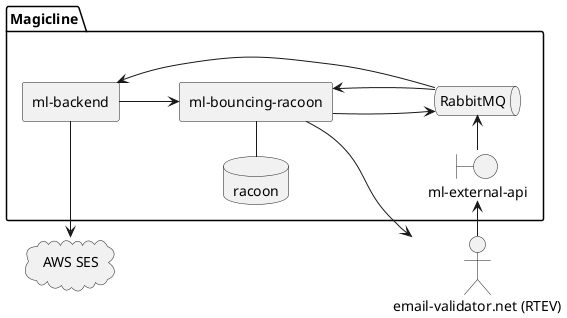 @startuml
left to right direction

package "Magicline" {
    agent "ml-backend" as MLB
    boundary "ml-external-api" as API
    agent "ml-bouncing-racoon" as BR
    queue RabbitMQ as MQ
    database racoon as DB
}

cloud "AWS SES" as SES
actor "email-validator.net (RTEV)" as RTEV

MLB -left-> SES
MLB --> BR
BR --> RTEV
BR -left- DB
RTEV --> API
API -right-> MQ
MQ --> BR
BR --> MQ
MQ --> MLB
@enduml
